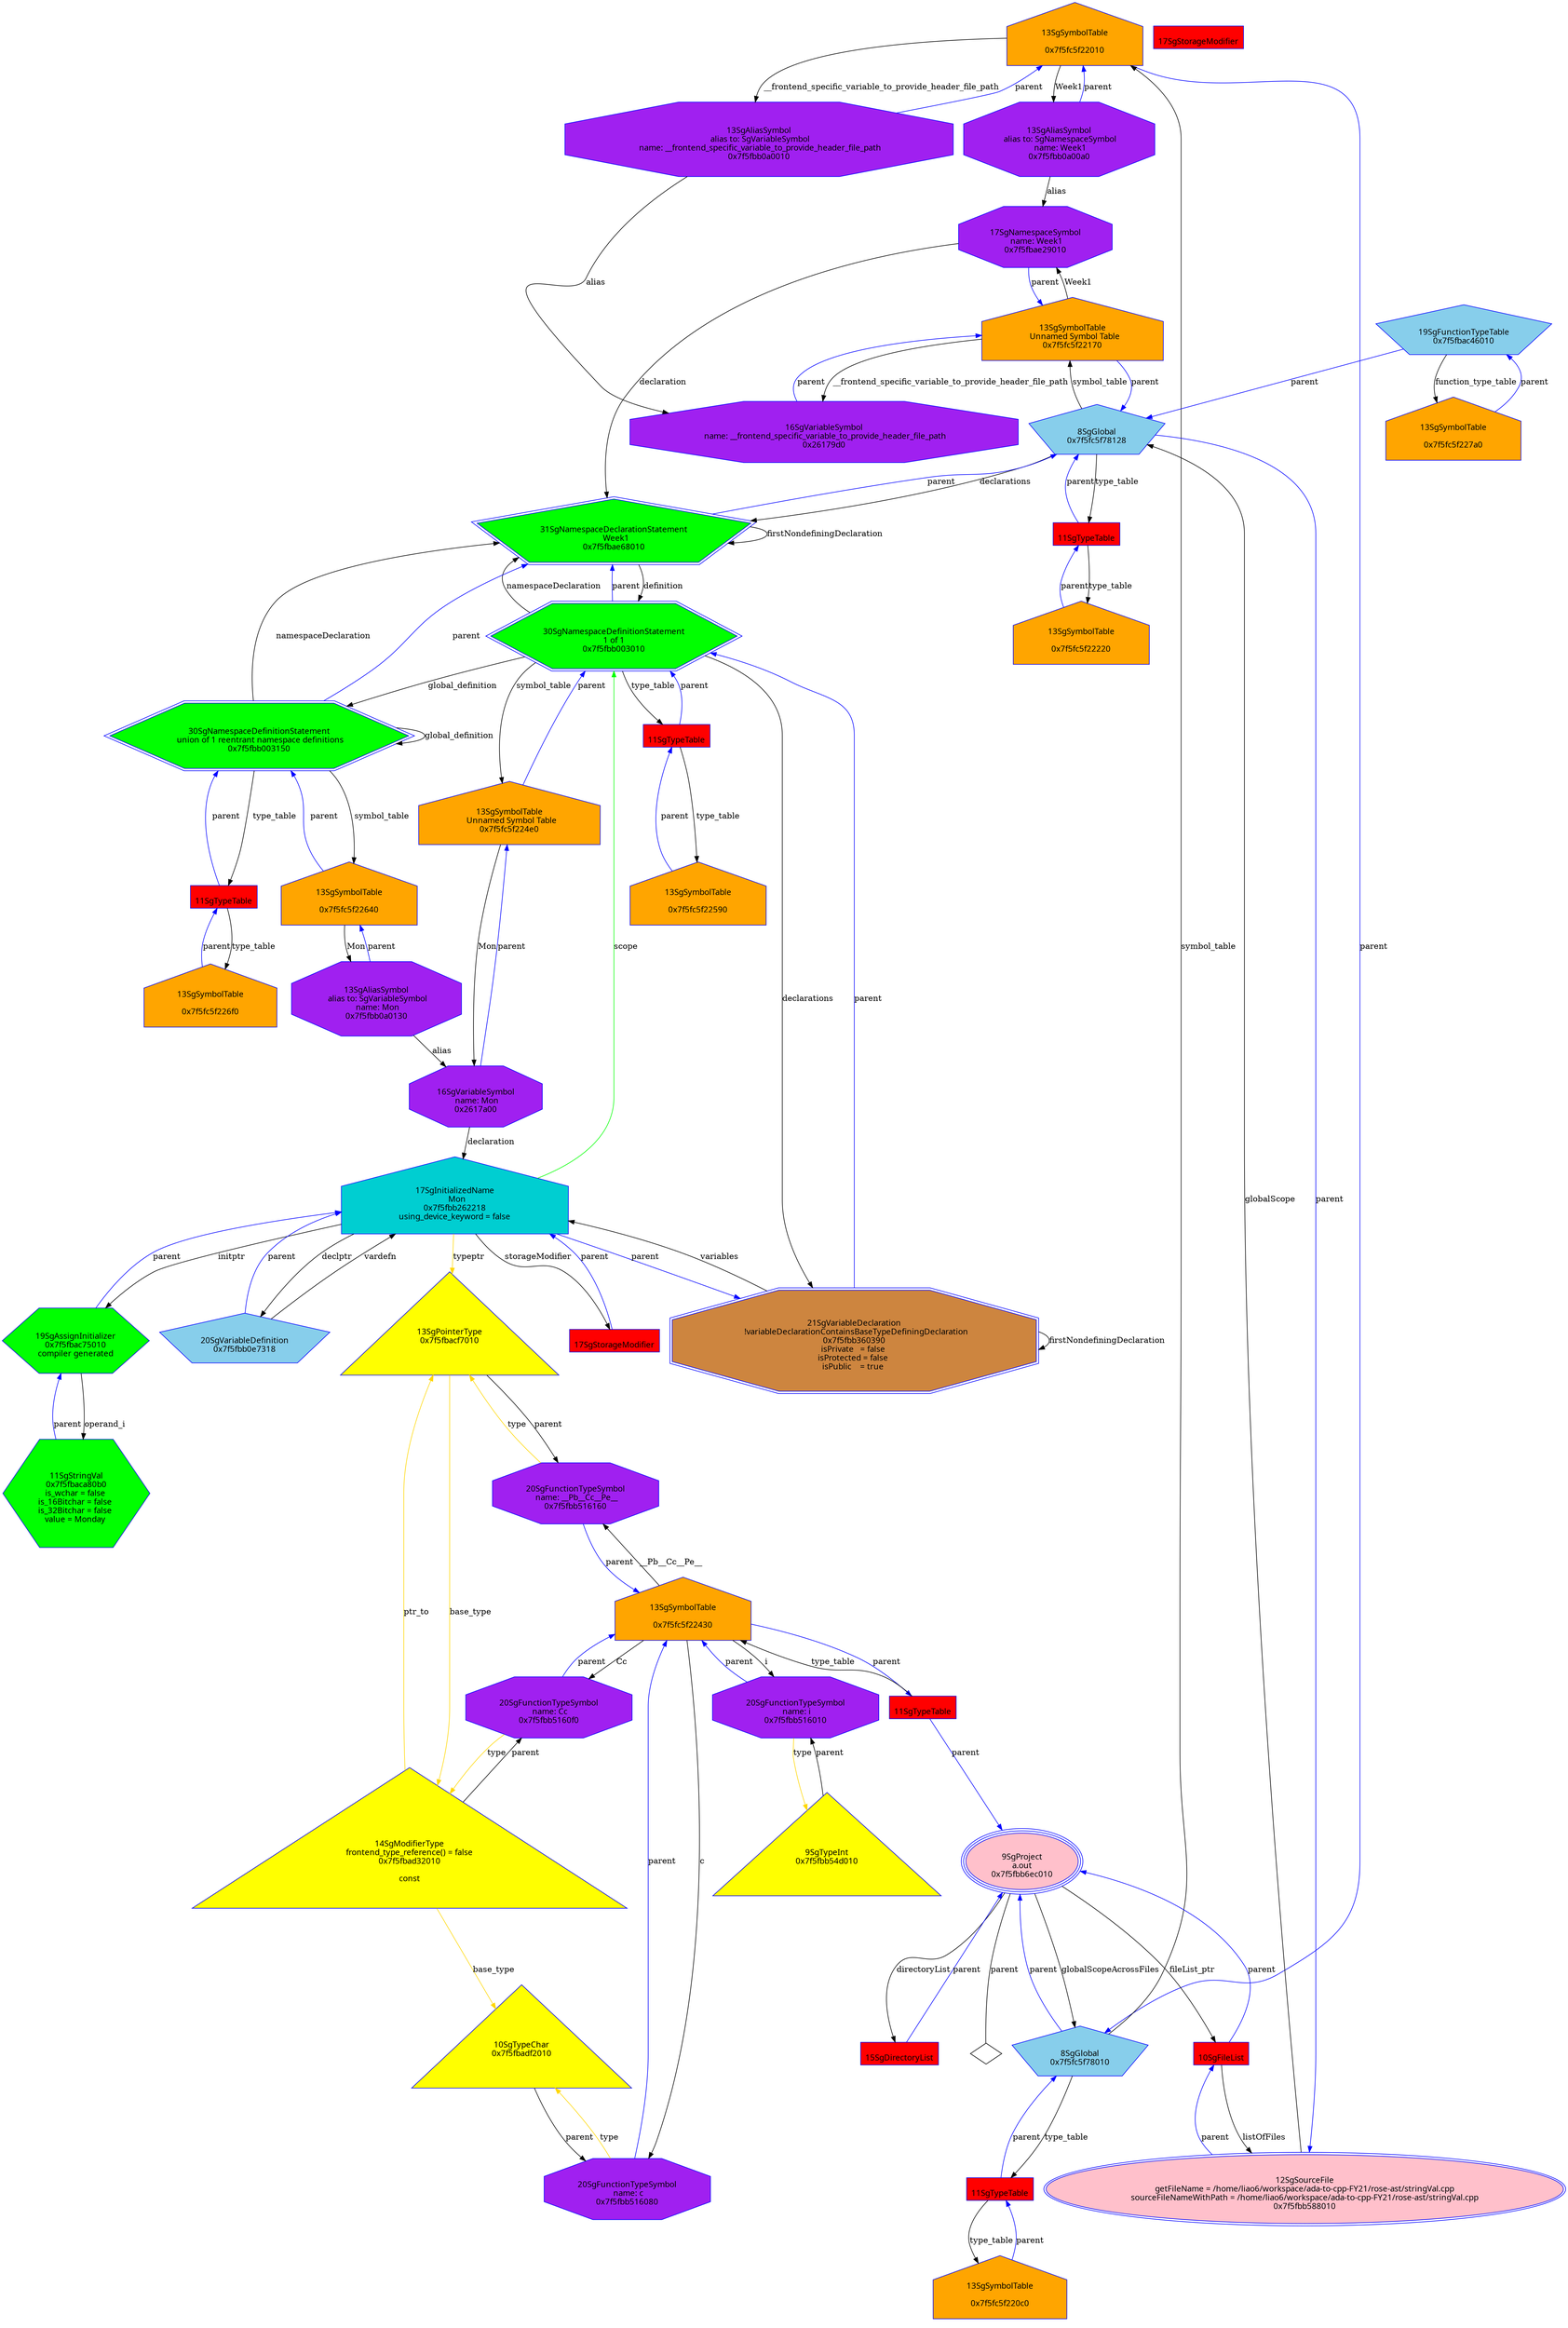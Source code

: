 digraph "GstringVal.cpp.dot" {
"0x7f5fc5f22010"[label="\n13SgSymbolTable\n  \n  0x7f5fc5f22010  " shape=house,regular=0,URL="\N",tooltip="more info at \N",sides=5,peripheries=1,color="blue",fillcolor=orange,fontname="7x13bold",fontcolor=black,style=filled];
"0x7f5fc5f22010" -> "0x7f5fbb0a00a0"[label="Week1" dir=forward ];
"0x7f5fc5f22010" -> "0x7f5fbb0a0010"[label="__frontend_specific_variable_to_provide_header_file_path" dir=forward ];
"0x7f5fc5f22010" -> "0x7f5fc5f78010"[label="parent" color="blue" dir=forward ];
"0x7f5fc5f220c0"[label="\n13SgSymbolTable\n  \n  0x7f5fc5f220c0  " shape=house,regular=0,URL="\N",tooltip="more info at \N",sides=5,peripheries=1,color="blue",fillcolor=orange,fontname="7x13bold",fontcolor=black,style=filled];
"0x7f5fc5f220c0" -> "0x2537aa0"[label="parent" color="blue" dir=forward ];
"0x7f5fc5f22170"[label="\n13SgSymbolTable\n  Unnamed Symbol Table\n  0x7f5fc5f22170  " shape=house,regular=0,URL="\N",tooltip="more info at \N",sides=5,peripheries=1,color="blue",fillcolor=orange,fontname="7x13bold",fontcolor=black,style=filled];
"0x7f5fc5f22170" -> "0x7f5fbae29010"[label="Week1" dir=forward ];
"0x7f5fc5f22170" -> "0x26179d0"[label="__frontend_specific_variable_to_provide_header_file_path" dir=forward ];
"0x7f5fc5f22170" -> "0x7f5fc5f78128"[label="parent" color="blue" dir=forward ];
"0x7f5fc5f22220"[label="\n13SgSymbolTable\n  \n  0x7f5fc5f22220  " shape=house,regular=0,URL="\N",tooltip="more info at \N",sides=5,peripheries=1,color="blue",fillcolor=orange,fontname="7x13bold",fontcolor=black,style=filled];
"0x7f5fc5f22220" -> "0x2537ac8"[label="parent" color="blue" dir=forward ];
"0x7f5fc5f22430"[label="\n13SgSymbolTable\n  \n  0x7f5fc5f22430  " shape=house,regular=0,URL="\N",tooltip="more info at \N",sides=5,peripheries=1,color="blue",fillcolor=orange,fontname="7x13bold",fontcolor=black,style=filled];
"0x7f5fc5f22430" -> "0x7f5fbb516160"[label="__Pb__Cc__Pe__" dir=forward ];
"0x7f5fc5f22430" -> "0x7f5fbb5160f0"[label="Cc" dir=forward ];
"0x7f5fc5f22430" -> "0x7f5fbb516080"[label="c" dir=forward ];
"0x7f5fc5f22430" -> "0x7f5fbb516010"[label="i" dir=forward ];
"0x7f5fc5f22430" -> "0x2537b18"[label="parent" color="blue" dir=forward ];
"0x7f5fc5f224e0"[label="\n13SgSymbolTable\n  Unnamed Symbol Table\n  0x7f5fc5f224e0  " shape=house,regular=0,URL="\N",tooltip="more info at \N",sides=5,peripheries=1,color="blue",fillcolor=orange,fontname="7x13bold",fontcolor=black,style=filled];
"0x7f5fc5f224e0" -> "0x2617a00"[label="Mon" dir=forward ];
"0x7f5fc5f224e0" -> "0x7f5fbb003010"[label="parent" color="blue" dir=forward ];
"0x7f5fc5f22590"[label="\n13SgSymbolTable\n  \n  0x7f5fc5f22590  " shape=house,regular=0,URL="\N",tooltip="more info at \N",sides=5,peripheries=1,color="blue",fillcolor=orange,fontname="7x13bold",fontcolor=black,style=filled];
"0x7f5fc5f22590" -> "0x2537b40"[label="parent" color="blue" dir=forward ];
"0x7f5fc5f22640"[label="\n13SgSymbolTable\n  \n  0x7f5fc5f22640  " shape=house,regular=0,URL="\N",tooltip="more info at \N",sides=5,peripheries=1,color="blue",fillcolor=orange,fontname="7x13bold",fontcolor=black,style=filled];
"0x7f5fc5f22640" -> "0x7f5fbb0a0130"[label="Mon" dir=forward ];
"0x7f5fc5f22640" -> "0x7f5fbb003150"[label="parent" color="blue" dir=forward ];
"0x7f5fc5f226f0"[label="\n13SgSymbolTable\n  \n  0x7f5fc5f226f0  " shape=house,regular=0,URL="\N",tooltip="more info at \N",sides=5,peripheries=1,color="blue",fillcolor=orange,fontname="7x13bold",fontcolor=black,style=filled];
"0x7f5fc5f226f0" -> "0x2537b68"[label="parent" color="blue" dir=forward ];
"0x7f5fc5f227a0"[label="\n13SgSymbolTable\n  \n  0x7f5fc5f227a0  " shape=house,regular=0,URL="\N",tooltip="more info at \N",sides=5,peripheries=1,color="blue",fillcolor=orange,fontname="7x13bold",fontcolor=black,style=filled];
"0x7f5fc5f227a0" -> "0x7f5fbac46010"[label="parent" color="blue" dir=forward ];
"0x2604030"[label="\n17SgStorageModifier" shape=polygon,regular=0,URL="\N",tooltip="more info at \N",sides=4,peripheries=1,color="blue",fillcolor=red,fontname="7x13bold",fontcolor=black,style=filled];
"0x2604058"[label="\n17SgStorageModifier" shape=polygon,regular=0,URL="\N",tooltip="more info at \N",sides=4,peripheries=1,color="blue",fillcolor=red,fontname="7x13bold",fontcolor=black,style=filled];
"0x2604058" -> "0x7f5fbb262218"[label="parent" color="blue" dir=forward ];
"0x7f5fbb588010"[label="\n12SgSourceFile\n  getFileName = /home/liao6/workspace/ada-to-cpp-FY21/rose-ast/stringVal.cpp  \n  sourceFileNameWithPath = /home/liao6/workspace/ada-to-cpp-FY21/rose-ast/stringVal.cpp  \n  0x7f5fbb588010  " shape=ellipse,regular=0,URL="\N",tooltip="more info at \N",sides=5,peripheries=2,color="blue",fillcolor=pink,fontname="7x13bold",fontcolor=black,style=filled];
"0x7f5fbb588010" -> "0x7f5fc5f78128"[label="globalScope" dir=forward ];
"0x7f5fbb588010" -> "0x24fd040"[label="parent" color="blue" dir=forward ];
"0x24fd040"[label="\n10SgFileList" shape=polygon,regular=0,URL="\N",tooltip="more info at \N",sides=4,peripheries=1,color="blue",fillcolor=red,fontname="7x13bold",fontcolor=black,style=filled];
"0x24fd040" -> "0x7f5fbb588010"[label="listOfFiles" dir=forward ];
"0x24fd040" -> "0x7f5fbb6ec010"[label="parent" color="blue" dir=forward ];
"0x251c450"[label="\n15SgDirectoryList" shape=polygon,regular=0,URL="\N",tooltip="more info at \N",sides=4,peripheries=1,color="blue",fillcolor=red,fontname="7x13bold",fontcolor=black,style=filled];
"0x251c450" -> "0x7f5fbb6ec010"[label="parent" color="blue" dir=forward ];
"0x7f5fbb6ec010"[label="\n9SgProject\n  a.out  \n  0x7f5fbb6ec010  " shape=ellipse,regular=0,URL="\N",tooltip="more info at \N",sides=5,peripheries=3,color="blue",fillcolor=pink,fontname="7x13bold",fontcolor=black,style=filled];
"0x7f5fbb6ec010" -> "0x24fd040"[label="fileList_ptr" dir=forward ];
"0x7f5fbb6ec010" -> "0x251c450"[label="directoryList" dir=forward ];
"0x7f5fbb6ec010" -> "0x7f5fc5f78010"[label="globalScopeAcrossFiles" dir=forward ];
"0x7f5fbb6ec010" -> "0x7f5fbb6ec010__parent__null"[label="parent" dir=none ];
"0x7f5fbb6ec010__parent__null"[label="" shape=diamond ];
"0x2537aa0"[label="\n11SgTypeTable" shape=polygon,regular=0,URL="\N",tooltip="more info at \N",sides=4,peripheries=1,color="blue",fillcolor=red,fontname="7x13bold",fontcolor=black,style=filled];
"0x2537aa0" -> "0x7f5fc5f220c0"[label="type_table" dir=forward ];
"0x2537aa0" -> "0x7f5fc5f78010"[label="parent" color="blue" dir=forward ];
"0x2537ac8"[label="\n11SgTypeTable" shape=polygon,regular=0,URL="\N",tooltip="more info at \N",sides=4,peripheries=1,color="blue",fillcolor=red,fontname="7x13bold",fontcolor=black,style=filled];
"0x2537ac8" -> "0x7f5fc5f22220"[label="type_table" dir=forward ];
"0x2537ac8" -> "0x7f5fc5f78128"[label="parent" color="blue" dir=forward ];
"0x2537b18"[label="\n11SgTypeTable" shape=polygon,regular=0,URL="\N",tooltip="more info at \N",sides=4,peripheries=1,color="blue",fillcolor=red,fontname="7x13bold",fontcolor=black,style=filled];
"0x2537b18" -> "0x7f5fc5f22430"[label="type_table" dir=forward ];
"0x2537b18" -> "0x7f5fbb6ec010"[label="parent" color="blue" dir=forward ];
"0x2537b40"[label="\n11SgTypeTable" shape=polygon,regular=0,URL="\N",tooltip="more info at \N",sides=4,peripheries=1,color="blue",fillcolor=red,fontname="7x13bold",fontcolor=black,style=filled];
"0x2537b40" -> "0x7f5fc5f22590"[label="type_table" dir=forward ];
"0x2537b40" -> "0x7f5fbb003010"[label="parent" color="blue" dir=forward ];
"0x2537b68"[label="\n11SgTypeTable" shape=polygon,regular=0,URL="\N",tooltip="more info at \N",sides=4,peripheries=1,color="blue",fillcolor=red,fontname="7x13bold",fontcolor=black,style=filled];
"0x2537b68" -> "0x7f5fc5f226f0"[label="type_table" dir=forward ];
"0x2537b68" -> "0x7f5fbb003150"[label="parent" color="blue" dir=forward ];
"0x7f5fbadf2010"[label="\n10SgTypeChar\n  0x7f5fbadf2010  \n   \n   " shape=polygon,regular=0,URL="\N",tooltip="more info at \N",sides=3,peripheries=1,color="blue",fillcolor=yellow,fontname="7x13bold",fontcolor=black,style=filled];
"0x7f5fbadf2010" -> "0x7f5fbb516080"[label="parent" dir=forward ];
"0x7f5fbb54d010"[label="\n9SgTypeInt\n  0x7f5fbb54d010  \n   \n   " shape=polygon,regular=0,URL="\N",tooltip="more info at \N",sides=3,peripheries=1,color="blue",fillcolor=yellow,fontname="7x13bold",fontcolor=black,style=filled];
"0x7f5fbb54d010" -> "0x7f5fbb516010"[label="parent" dir=forward ];
"0x7f5fbad32010"[label="\n14SgModifierType\n    frontend_type_reference() = false    \n  0x7f5fbad32010  \n   \n const \n   " shape=polygon,regular=0,URL="\N",tooltip="more info at \N",sides=3,peripheries=1,color="blue",fillcolor=yellow,fontname="7x13bold",fontcolor=black,style=filled];
"0x7f5fbad32010" -> "0x7f5fbadf2010"[label="base_type" color="gold1" dir=forward ];
"0x7f5fbad32010" -> "0x7f5fbacf7010"[label="ptr_to" color="gold1" dir=forward ];
"0x7f5fbad32010" -> "0x7f5fbb5160f0"[label="parent" dir=forward ];
"0x7f5fbacf7010"[label="\n13SgPointerType\n  0x7f5fbacf7010  \n   \n   " shape=polygon,regular=0,URL="\N",tooltip="more info at \N",sides=3,peripheries=1,color="blue",fillcolor=yellow,fontname="7x13bold",fontcolor=black,style=filled];
"0x7f5fbacf7010" -> "0x7f5fbad32010"[label="base_type" color="gold1" dir=forward ];
"0x7f5fbacf7010" -> "0x7f5fbb516160"[label="parent" dir=forward ];
"0x7f5fc5f78010"[label="\n8SgGlobal\n  0x7f5fc5f78010  " shape=polygon,regular=0,URL="\N",tooltip="more info at \N",sides=5,peripheries=1,color="blue",fillcolor=skyblue,fontname="7x13bold",fontcolor=black,style=filled];
"0x7f5fc5f78010" -> "0x7f5fc5f22010"[label="symbol_table" dir=forward ];
"0x7f5fc5f78010" -> "0x2537aa0"[label="type_table" dir=forward ];
"0x7f5fc5f78010" -> "0x7f5fbb6ec010"[label="parent" color="blue" dir=forward ];
"0x7f5fc5f78128"[label="\n8SgGlobal\n  0x7f5fc5f78128  " shape=polygon,regular=0,URL="\N",tooltip="more info at \N",sides=5,peripheries=1,color="blue",fillcolor=skyblue,fontname="7x13bold",fontcolor=black,style=filled];
"0x7f5fc5f78128" -> "0x7f5fbae68010"[label="declarations" dir=forward ];
"0x7f5fc5f78128" -> "0x7f5fc5f22170"[label="symbol_table" dir=forward ];
"0x7f5fc5f78128" -> "0x2537ac8"[label="type_table" dir=forward ];
"0x7f5fc5f78128" -> "0x7f5fbb588010"[label="parent" color="blue" dir=forward ];
"0x7f5fbb0e7318"[label="\n20SgVariableDefinition\n  0x7f5fbb0e7318  " shape=polygon,regular=0,URL="\N",tooltip="more info at \N",sides=5,peripheries=1,color="blue",fillcolor=skyblue,fontname="7x13bold",fontcolor=black,style=filled];
"0x7f5fbb0e7318" -> "0x7f5fbb262218"[label="vardefn" dir=forward ];
"0x7f5fbb0e7318" -> "0x7f5fbb262218"[label="parent" color="blue" dir=forward ];
"0x7f5fbac46010"[label="\n19SgFunctionTypeTable\n  0x7f5fbac46010  " shape=polygon,regular=0,URL="\N",tooltip="more info at \N",sides=5,peripheries=1,color="blue",fillcolor=skyblue,fontname="7x13bold",fontcolor=black,style=filled];
"0x7f5fbac46010" -> "0x7f5fc5f227a0"[label="function_type_table" dir=forward ];
"0x7f5fbac46010" -> "0x7f5fc5f78128"[label="parent" color="blue" dir=forward ];
"0x7f5fbb360390"[label="\n21SgVariableDeclaration\n  !variableDeclarationContainsBaseTypeDefiningDeclaration\n  0x7f5fbb360390  \n isPrivate   = false  \n isProtected = false  \n isPublic    = true  " shape=polygon,regular=0,URL="\N",tooltip="more info at \N",sides=8,peripheries=2,color="blue",fillcolor=peru,fontname="7x13bold",fontcolor=black,style=filled];
"0x7f5fbb360390" -> "0x7f5fbb262218"[label="variables" dir=forward ];
"0x7f5fbb360390" -> "0x7f5fbb360390"[label="firstNondefiningDeclaration" dir=forward ];
"0x7f5fbb360390" -> "0x7f5fbb003010"[label="parent" color="blue" dir=forward ];
"0x7f5fbae68010"[label="\n31SgNamespaceDeclarationStatement\n  Week1\n  0x7f5fbae68010  " shape=polygon,regular=0,URL="\N",tooltip="more info at \N",sides=5,peripheries=2,color="blue",fillcolor=green,fontname="7x13bold",fontcolor=black,style=filled];
"0x7f5fbae68010" -> "0x7f5fbb003010"[label="definition" dir=forward ];
"0x7f5fbae68010" -> "0x7f5fbae68010"[label="firstNondefiningDeclaration" dir=forward ];
"0x7f5fbae68010" -> "0x7f5fc5f78128"[label="parent" color="blue" dir=forward ];
"0x7f5fbb003010"[label="\n30SgNamespaceDefinitionStatement\n  1 of 1  \n  0x7f5fbb003010  " shape=polygon,regular=0,URL="\N",tooltip="more info at \N",sides=6,peripheries=2,color="blue",fillcolor=green,fontname="7x13bold",fontcolor=black,style=filled];
"0x7f5fbb003010" -> "0x7f5fbb360390"[label="declarations" dir=forward ];
"0x7f5fbb003010" -> "0x7f5fbae68010"[label="namespaceDeclaration" dir=forward ];
"0x7f5fbb003010" -> "0x7f5fbb003150"[label="global_definition" dir=forward ];
"0x7f5fbb003010" -> "0x7f5fc5f224e0"[label="symbol_table" dir=forward ];
"0x7f5fbb003010" -> "0x2537b40"[label="type_table" dir=forward ];
"0x7f5fbb003010" -> "0x7f5fbae68010"[label="parent" color="blue" dir=forward ];
"0x7f5fbb003150"[label="\n30SgNamespaceDefinitionStatement\n  union of 1 reentrant namespace definitions \n  0x7f5fbb003150  " shape=polygon,regular=0,URL="\N",tooltip="more info at \N",sides=6,peripheries=2,color="blue",fillcolor=green,fontname="7x13bold",fontcolor=black,style=filled];
"0x7f5fbb003150" -> "0x7f5fbae68010"[label="namespaceDeclaration" dir=forward ];
"0x7f5fbb003150" -> "0x7f5fbb003150"[label="global_definition" dir=forward ];
"0x7f5fbb003150" -> "0x7f5fc5f22640"[label="symbol_table" dir=forward ];
"0x7f5fbb003150" -> "0x2537b68"[label="type_table" dir=forward ];
"0x7f5fbb003150" -> "0x7f5fbae68010"[label="parent" color="blue" dir=forward ];
"0x7f5fbac75010"[label="\n19SgAssignInitializer\n  0x7f5fbac75010  \n compiler generated " shape=polygon,regular=0,URL="\N",tooltip="more info at \N",sides=6,peripheries=1,color="blue",fillcolor=green,fontname="7x13bold",fontcolor=black,style=filled];
"0x7f5fbac75010" -> "0x7f5fbaca80b0"[label="operand_i" dir=forward ];
"0x7f5fbac75010" -> "0x7f5fbb262218"[label="parent" color="blue" dir=forward ];
"0x7f5fbaca80b0"[label="\n11SgStringVal\n  0x7f5fbaca80b0  \n is_wchar = false  \n is_16Bitchar = false  \n is_32Bitchar = false  \n value = Monday  " shape=polygon,regular=0,URL="\N",tooltip="more info at \N",sides=6,peripheries=1,color="blue",fillcolor=green,fontname="7x13bold",fontcolor=black,style=filled];
"0x7f5fbaca80b0" -> "0x7f5fbac75010"[label="parent" color="blue" dir=forward ];
"0x26179d0"[label="\n16SgVariableSymbol\n name: __frontend_specific_variable_to_provide_header_file_path\n  0x26179d0  " shape=polygon,regular=0,URL="\N",tooltip="more info at \N",sides=8,peripheries=1,color="blue",fillcolor=purple,fontname="7x13bold",fontcolor=black,style=filled];
"0x26179d0" -> "0x7f5fc5f22170"[label="parent" color="blue" dir=forward ];
"0x2617a00"[label="\n16SgVariableSymbol\n name: Mon\n  0x2617a00  " shape=polygon,regular=0,URL="\N",tooltip="more info at \N",sides=8,peripheries=1,color="blue",fillcolor=purple,fontname="7x13bold",fontcolor=black,style=filled];
"0x2617a00" -> "0x7f5fbb262218"[label="declaration" dir=forward ];
"0x2617a00" -> "0x7f5fc5f224e0"[label="parent" color="blue" dir=forward ];
"0x7f5fbb516010"[label="\n20SgFunctionTypeSymbol\n name: i\n  0x7f5fbb516010  " shape=polygon,regular=0,URL="\N",tooltip="more info at \N",sides=8,peripheries=1,color="blue",fillcolor=purple,fontname="7x13bold",fontcolor=black,style=filled];
"0x7f5fbb516010" -> "0x7f5fbb54d010"[label="type" color="gold1" dir=forward ];
"0x7f5fbb516010" -> "0x7f5fc5f22430"[label="parent" color="blue" dir=forward ];
"0x7f5fbb516080"[label="\n20SgFunctionTypeSymbol\n name: c\n  0x7f5fbb516080  " shape=polygon,regular=0,URL="\N",tooltip="more info at \N",sides=8,peripheries=1,color="blue",fillcolor=purple,fontname="7x13bold",fontcolor=black,style=filled];
"0x7f5fbb516080" -> "0x7f5fbadf2010"[label="type" color="gold1" dir=forward ];
"0x7f5fbb516080" -> "0x7f5fc5f22430"[label="parent" color="blue" dir=forward ];
"0x7f5fbb5160f0"[label="\n20SgFunctionTypeSymbol\n name: Cc\n  0x7f5fbb5160f0  " shape=polygon,regular=0,URL="\N",tooltip="more info at \N",sides=8,peripheries=1,color="blue",fillcolor=purple,fontname="7x13bold",fontcolor=black,style=filled];
"0x7f5fbb5160f0" -> "0x7f5fbad32010"[label="type" color="gold1" dir=forward ];
"0x7f5fbb5160f0" -> "0x7f5fc5f22430"[label="parent" color="blue" dir=forward ];
"0x7f5fbb516160"[label="\n20SgFunctionTypeSymbol\n name: __Pb__Cc__Pe__\n  0x7f5fbb516160  " shape=polygon,regular=0,URL="\N",tooltip="more info at \N",sides=8,peripheries=1,color="blue",fillcolor=purple,fontname="7x13bold",fontcolor=black,style=filled];
"0x7f5fbb516160" -> "0x7f5fbacf7010"[label="type" color="gold1" dir=forward ];
"0x7f5fbb516160" -> "0x7f5fc5f22430"[label="parent" color="blue" dir=forward ];
"0x7f5fbae29010"[label="\n17SgNamespaceSymbol\n name: Week1\n  0x7f5fbae29010  " shape=polygon,regular=0,URL="\N",tooltip="more info at \N",sides=8,peripheries=1,color="blue",fillcolor=purple,fontname="7x13bold",fontcolor=black,style=filled];
"0x7f5fbae29010" -> "0x7f5fbae68010"[label="declaration" dir=forward ];
"0x7f5fbae29010" -> "0x7f5fc5f22170"[label="parent" color="blue" dir=forward ];
"0x7f5fbb0a0010"[label="\n13SgAliasSymbol\n alias to: SgVariableSymbol\n name: __frontend_specific_variable_to_provide_header_file_path\n  0x7f5fbb0a0010  " shape=polygon,regular=0,URL="\N",tooltip="more info at \N",sides=8,peripheries=1,color="blue",fillcolor=purple,fontname="7x13bold",fontcolor=black,style=filled];
"0x7f5fbb0a0010" -> "0x26179d0"[label="alias" dir=forward ];
"0x7f5fbb0a0010" -> "0x7f5fc5f22010"[label="parent" color="blue" dir=forward ];
"0x7f5fbb0a00a0"[label="\n13SgAliasSymbol\n alias to: SgNamespaceSymbol\n name: Week1\n  0x7f5fbb0a00a0  " shape=polygon,regular=0,URL="\N",tooltip="more info at \N",sides=8,peripheries=1,color="blue",fillcolor=purple,fontname="7x13bold",fontcolor=black,style=filled];
"0x7f5fbb0a00a0" -> "0x7f5fbae29010"[label="alias" dir=forward ];
"0x7f5fbb0a00a0" -> "0x7f5fc5f22010"[label="parent" color="blue" dir=forward ];
"0x7f5fbb0a0130"[label="\n13SgAliasSymbol\n alias to: SgVariableSymbol\n name: Mon\n  0x7f5fbb0a0130  " shape=polygon,regular=0,URL="\N",tooltip="more info at \N",sides=8,peripheries=1,color="blue",fillcolor=purple,fontname="7x13bold",fontcolor=black,style=filled];
"0x7f5fbb0a0130" -> "0x2617a00"[label="alias" dir=forward ];
"0x7f5fbb0a0130" -> "0x7f5fc5f22640"[label="parent" color="blue" dir=forward ];
"0x7f5fbb262218"[label="\n17SgInitializedName\n  Mon\n  0x7f5fbb262218  \n  using_device_keyword = false  " shape=house,regular=0,URL="\N",tooltip="more info at \N",sides=5,peripheries=1,color="blue",fillcolor=darkturquoise,fontname="7x13bold",fontcolor=black,style=filled];
"0x7f5fbb262218" -> "0x7f5fbacf7010"[label="typeptr" color="gold1" dir=forward ];
"0x7f5fbb262218" -> "0x7f5fbac75010"[label="initptr" dir=forward ];
"0x7f5fbb262218" -> "0x7f5fbb0e7318"[label="declptr" dir=forward ];
"0x7f5fbb262218" -> "0x2604058"[label="storageModifier" dir=forward ];
"0x7f5fbb262218" -> "0x7f5fbb003010"[label="scope" color="green" dir=forward ];
"0x7f5fbb262218" -> "0x7f5fbb360390"[label="parent" color="blue" dir=forward ];
}
